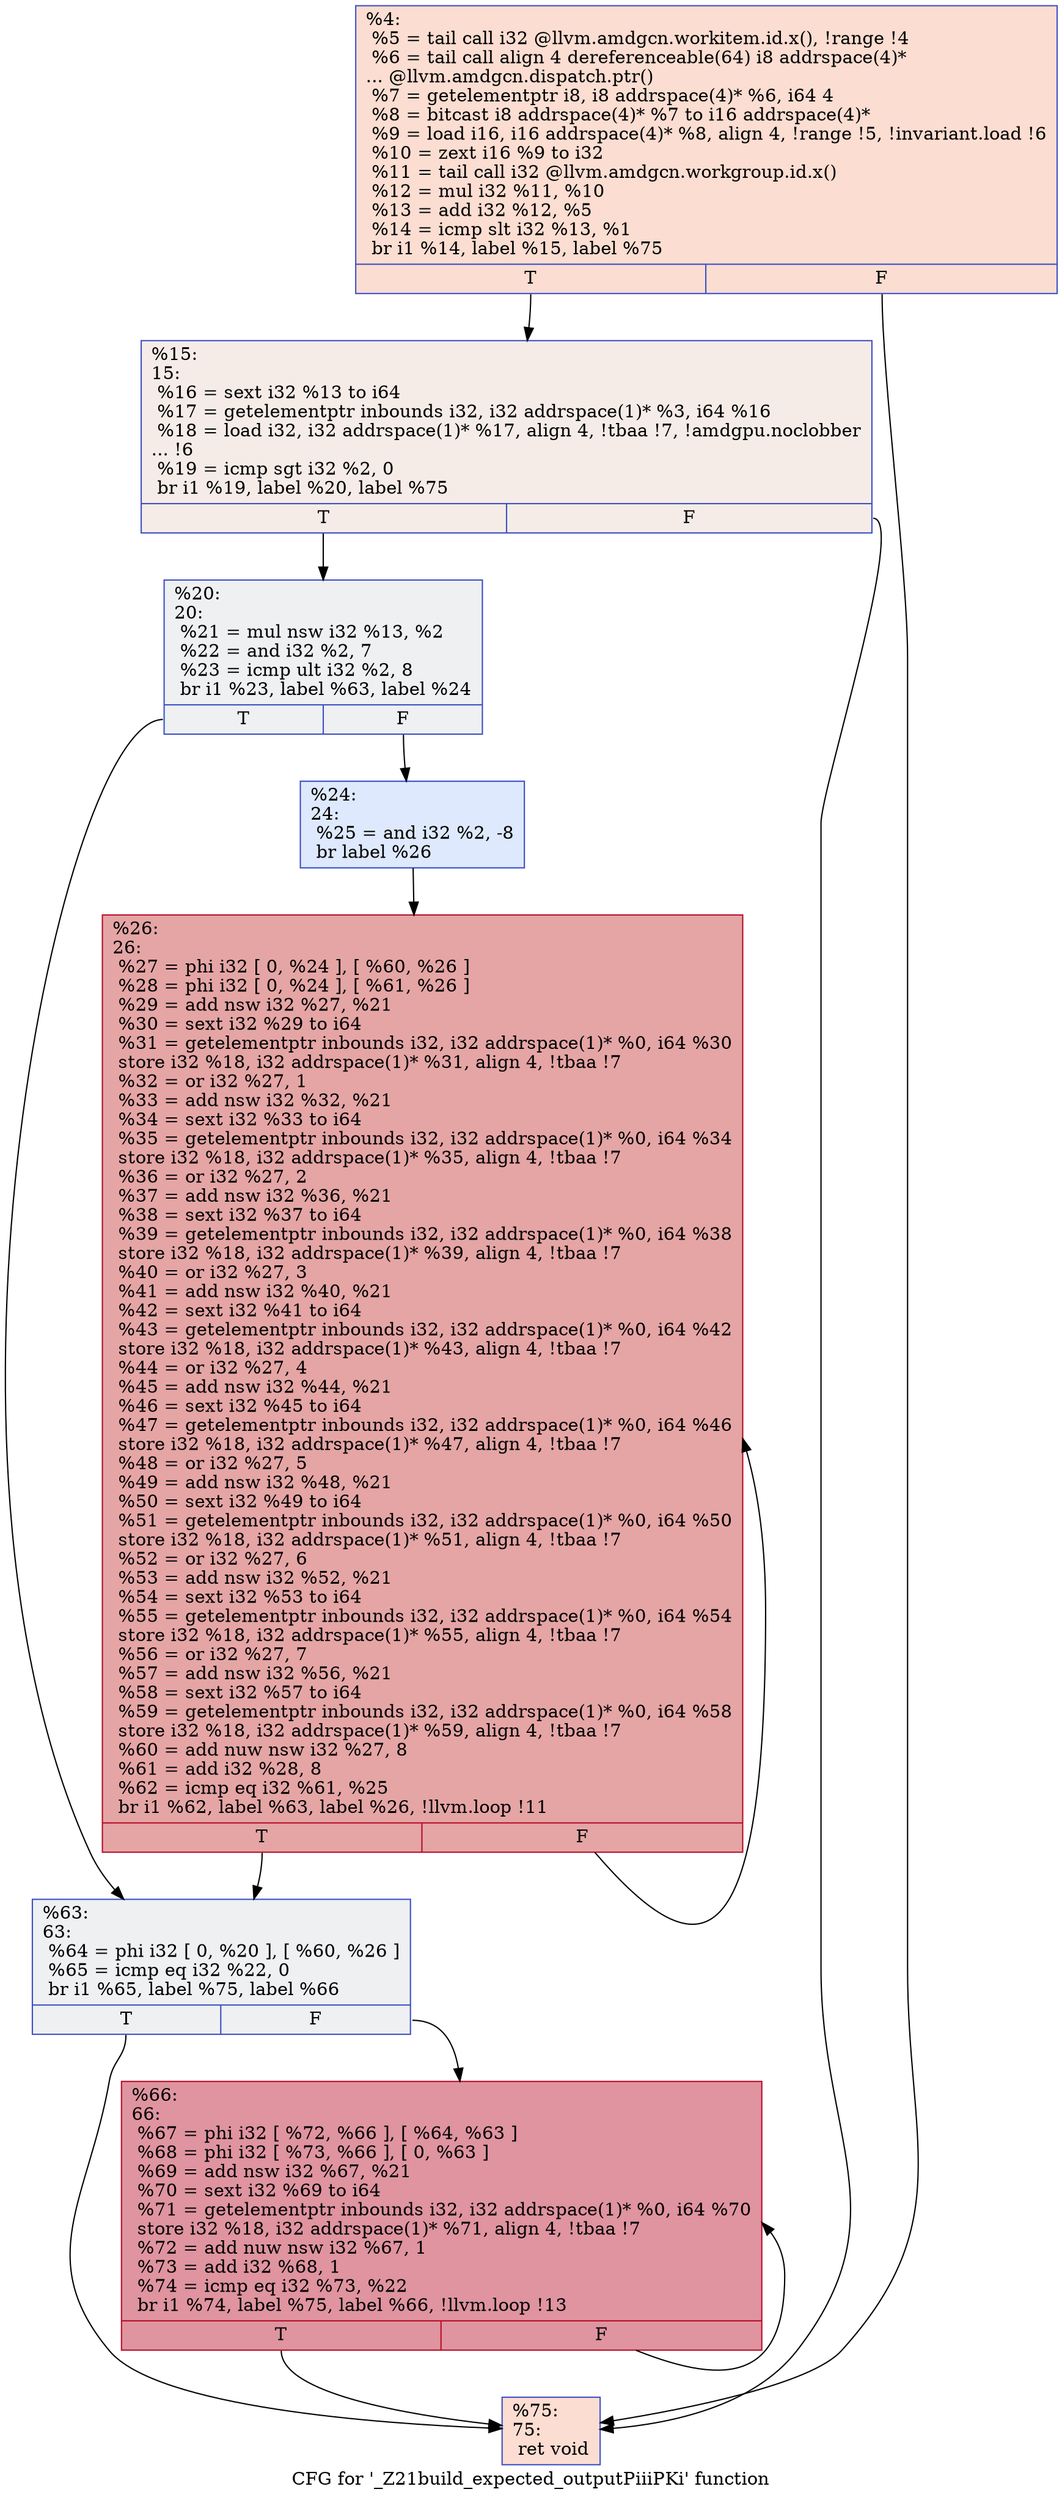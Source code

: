 digraph "CFG for '_Z21build_expected_outputPiiiPKi' function" {
	label="CFG for '_Z21build_expected_outputPiiiPKi' function";

	Node0x4f0db10 [shape=record,color="#3d50c3ff", style=filled, fillcolor="#f7b39670",label="{%4:\l  %5 = tail call i32 @llvm.amdgcn.workitem.id.x(), !range !4\l  %6 = tail call align 4 dereferenceable(64) i8 addrspace(4)*\l... @llvm.amdgcn.dispatch.ptr()\l  %7 = getelementptr i8, i8 addrspace(4)* %6, i64 4\l  %8 = bitcast i8 addrspace(4)* %7 to i16 addrspace(4)*\l  %9 = load i16, i16 addrspace(4)* %8, align 4, !range !5, !invariant.load !6\l  %10 = zext i16 %9 to i32\l  %11 = tail call i32 @llvm.amdgcn.workgroup.id.x()\l  %12 = mul i32 %11, %10\l  %13 = add i32 %12, %5\l  %14 = icmp slt i32 %13, %1\l  br i1 %14, label %15, label %75\l|{<s0>T|<s1>F}}"];
	Node0x4f0db10:s0 -> Node0x4f0fa20;
	Node0x4f0db10:s1 -> Node0x4f0fab0;
	Node0x4f0fa20 [shape=record,color="#3d50c3ff", style=filled, fillcolor="#ead5c970",label="{%15:\l15:                                               \l  %16 = sext i32 %13 to i64\l  %17 = getelementptr inbounds i32, i32 addrspace(1)* %3, i64 %16\l  %18 = load i32, i32 addrspace(1)* %17, align 4, !tbaa !7, !amdgpu.noclobber\l... !6\l  %19 = icmp sgt i32 %2, 0\l  br i1 %19, label %20, label %75\l|{<s0>T|<s1>F}}"];
	Node0x4f0fa20:s0 -> Node0x4f10660;
	Node0x4f0fa20:s1 -> Node0x4f0fab0;
	Node0x4f10660 [shape=record,color="#3d50c3ff", style=filled, fillcolor="#d9dce170",label="{%20:\l20:                                               \l  %21 = mul nsw i32 %13, %2\l  %22 = and i32 %2, 7\l  %23 = icmp ult i32 %2, 8\l  br i1 %23, label %63, label %24\l|{<s0>T|<s1>F}}"];
	Node0x4f10660:s0 -> Node0x4f109b0;
	Node0x4f10660:s1 -> Node0x4f10a00;
	Node0x4f10a00 [shape=record,color="#3d50c3ff", style=filled, fillcolor="#b5cdfa70",label="{%24:\l24:                                               \l  %25 = and i32 %2, -8\l  br label %26\l}"];
	Node0x4f10a00 -> Node0x4f10c00;
	Node0x4f10c00 [shape=record,color="#b70d28ff", style=filled, fillcolor="#c5333470",label="{%26:\l26:                                               \l  %27 = phi i32 [ 0, %24 ], [ %60, %26 ]\l  %28 = phi i32 [ 0, %24 ], [ %61, %26 ]\l  %29 = add nsw i32 %27, %21\l  %30 = sext i32 %29 to i64\l  %31 = getelementptr inbounds i32, i32 addrspace(1)* %0, i64 %30\l  store i32 %18, i32 addrspace(1)* %31, align 4, !tbaa !7\l  %32 = or i32 %27, 1\l  %33 = add nsw i32 %32, %21\l  %34 = sext i32 %33 to i64\l  %35 = getelementptr inbounds i32, i32 addrspace(1)* %0, i64 %34\l  store i32 %18, i32 addrspace(1)* %35, align 4, !tbaa !7\l  %36 = or i32 %27, 2\l  %37 = add nsw i32 %36, %21\l  %38 = sext i32 %37 to i64\l  %39 = getelementptr inbounds i32, i32 addrspace(1)* %0, i64 %38\l  store i32 %18, i32 addrspace(1)* %39, align 4, !tbaa !7\l  %40 = or i32 %27, 3\l  %41 = add nsw i32 %40, %21\l  %42 = sext i32 %41 to i64\l  %43 = getelementptr inbounds i32, i32 addrspace(1)* %0, i64 %42\l  store i32 %18, i32 addrspace(1)* %43, align 4, !tbaa !7\l  %44 = or i32 %27, 4\l  %45 = add nsw i32 %44, %21\l  %46 = sext i32 %45 to i64\l  %47 = getelementptr inbounds i32, i32 addrspace(1)* %0, i64 %46\l  store i32 %18, i32 addrspace(1)* %47, align 4, !tbaa !7\l  %48 = or i32 %27, 5\l  %49 = add nsw i32 %48, %21\l  %50 = sext i32 %49 to i64\l  %51 = getelementptr inbounds i32, i32 addrspace(1)* %0, i64 %50\l  store i32 %18, i32 addrspace(1)* %51, align 4, !tbaa !7\l  %52 = or i32 %27, 6\l  %53 = add nsw i32 %52, %21\l  %54 = sext i32 %53 to i64\l  %55 = getelementptr inbounds i32, i32 addrspace(1)* %0, i64 %54\l  store i32 %18, i32 addrspace(1)* %55, align 4, !tbaa !7\l  %56 = or i32 %27, 7\l  %57 = add nsw i32 %56, %21\l  %58 = sext i32 %57 to i64\l  %59 = getelementptr inbounds i32, i32 addrspace(1)* %0, i64 %58\l  store i32 %18, i32 addrspace(1)* %59, align 4, !tbaa !7\l  %60 = add nuw nsw i32 %27, 8\l  %61 = add i32 %28, 8\l  %62 = icmp eq i32 %61, %25\l  br i1 %62, label %63, label %26, !llvm.loop !11\l|{<s0>T|<s1>F}}"];
	Node0x4f10c00:s0 -> Node0x4f109b0;
	Node0x4f10c00:s1 -> Node0x4f10c00;
	Node0x4f109b0 [shape=record,color="#3d50c3ff", style=filled, fillcolor="#d9dce170",label="{%63:\l63:                                               \l  %64 = phi i32 [ 0, %20 ], [ %60, %26 ]\l  %65 = icmp eq i32 %22, 0\l  br i1 %65, label %75, label %66\l|{<s0>T|<s1>F}}"];
	Node0x4f109b0:s0 -> Node0x4f0fab0;
	Node0x4f109b0:s1 -> Node0x4f11850;
	Node0x4f11850 [shape=record,color="#b70d28ff", style=filled, fillcolor="#b70d2870",label="{%66:\l66:                                               \l  %67 = phi i32 [ %72, %66 ], [ %64, %63 ]\l  %68 = phi i32 [ %73, %66 ], [ 0, %63 ]\l  %69 = add nsw i32 %67, %21\l  %70 = sext i32 %69 to i64\l  %71 = getelementptr inbounds i32, i32 addrspace(1)* %0, i64 %70\l  store i32 %18, i32 addrspace(1)* %71, align 4, !tbaa !7\l  %72 = add nuw nsw i32 %67, 1\l  %73 = add i32 %68, 1\l  %74 = icmp eq i32 %73, %22\l  br i1 %74, label %75, label %66, !llvm.loop !13\l|{<s0>T|<s1>F}}"];
	Node0x4f11850:s0 -> Node0x4f0fab0;
	Node0x4f11850:s1 -> Node0x4f11850;
	Node0x4f0fab0 [shape=record,color="#3d50c3ff", style=filled, fillcolor="#f7b39670",label="{%75:\l75:                                               \l  ret void\l}"];
}
